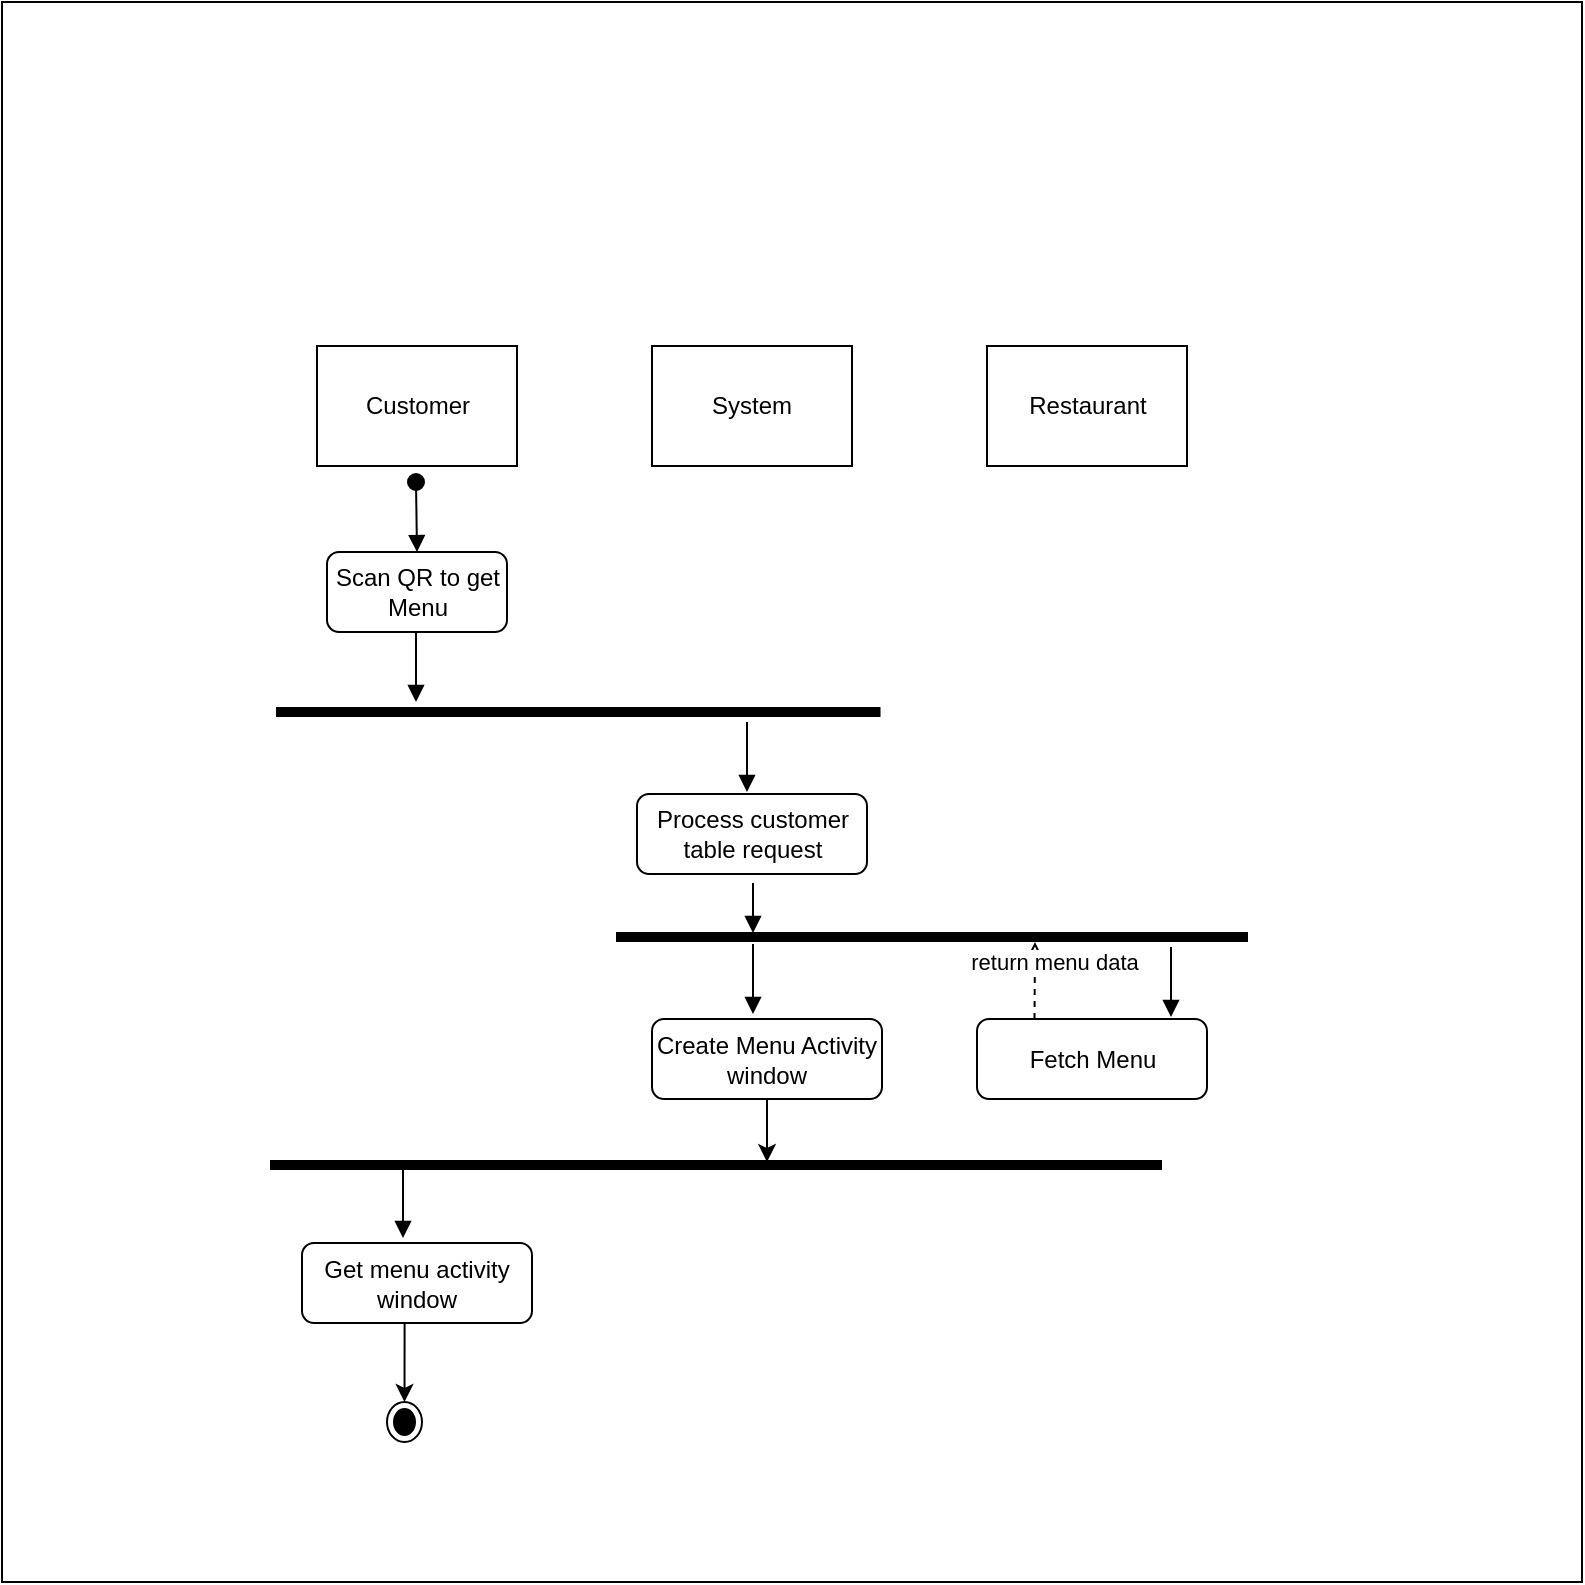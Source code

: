 <mxfile version="15.8.4" type="device">
	<diagram id="o8hCczZSmQdp1blb4L3o" name="Page-1"><mxGraphModel dx="868" dy="450" grid="1" gridSize="10" guides="1" tooltips="1" connect="1" arrows="1" fold="1" page="1" pageScale="1" pageWidth="850" pageHeight="1100" math="0" shadow="0"><root><mxCell id="0"/><mxCell id="1" parent="0"/><mxCell id="xZ9JVFvN7cSD1OjI50Ja-55" value="" style="whiteSpace=wrap;html=1;aspect=fixed;" parent="1" vertex="1"><mxGeometry x="40" y="50" width="790" height="790" as="geometry"/></mxCell><mxCell id="xZ9JVFvN7cSD1OjI50Ja-58" value="" style="html=1;verticalAlign=bottom;startArrow=oval;startFill=1;endArrow=block;startSize=8;rounded=0;entryX=0.5;entryY=0;entryDx=0;entryDy=0;" parent="1" target="xZ9JVFvN7cSD1OjI50Ja-59" edge="1"><mxGeometry x="-1" y="-10" width="60" relative="1" as="geometry"><mxPoint x="247" y="290" as="sourcePoint"/><mxPoint x="247" y="340.0" as="targetPoint"/><mxPoint x="10" y="-10" as="offset"/></mxGeometry></mxCell><mxCell id="xZ9JVFvN7cSD1OjI50Ja-59" value="Scan QR to get Menu" style="rounded=1;whiteSpace=wrap;html=1;" parent="1" vertex="1"><mxGeometry x="202.5" y="325" width="90" height="40" as="geometry"/></mxCell><mxCell id="xZ9JVFvN7cSD1OjI50Ja-60" value="Customer" style="rounded=0;whiteSpace=wrap;html=1;" parent="1" vertex="1"><mxGeometry x="197.5" y="222" width="100" height="60" as="geometry"/></mxCell><mxCell id="xZ9JVFvN7cSD1OjI50Ja-61" value="Restaurant" style="rounded=0;whiteSpace=wrap;html=1;" parent="1" vertex="1"><mxGeometry x="532.5" y="222" width="100" height="60" as="geometry"/></mxCell><mxCell id="xZ9JVFvN7cSD1OjI50Ja-63" value="System" style="rounded=0;whiteSpace=wrap;html=1;" parent="1" vertex="1"><mxGeometry x="365" y="222" width="100" height="60" as="geometry"/></mxCell><mxCell id="xZ9JVFvN7cSD1OjI50Ja-64" value="" style="shape=rect;html=1;fillColor=#000000;verticalLabelPosition=bottom;verticalAlignment=top;rotation=-90;" parent="1" vertex="1"><mxGeometry x="326.13" y="254.38" width="4" height="301.25" as="geometry"/></mxCell><mxCell id="xZ9JVFvN7cSD1OjI50Ja-66" value="" style="endArrow=block;endFill=1;html=1;edgeStyle=orthogonalEdgeStyle;align=left;verticalAlign=top;rounded=0;" parent="1" edge="1"><mxGeometry x="-1" relative="1" as="geometry"><mxPoint x="412.5" y="410.0" as="sourcePoint"/><mxPoint x="412.5" y="445.0" as="targetPoint"/><Array as="points"><mxPoint x="412.5" y="445"/></Array></mxGeometry></mxCell><mxCell id="xZ9JVFvN7cSD1OjI50Ja-67" value="Process customer table request" style="rounded=1;whiteSpace=wrap;html=1;" parent="1" vertex="1"><mxGeometry x="357.5" y="446" width="115" height="40" as="geometry"/></mxCell><mxCell id="xZ9JVFvN7cSD1OjI50Ja-69" value="" style="shape=rect;html=1;fillColor=#000000;verticalLabelPosition=bottom;verticalAlignment=top;rotation=-90;" parent="1" vertex="1"><mxGeometry x="503" y="360" width="4" height="315" as="geometry"/></mxCell><mxCell id="xZ9JVFvN7cSD1OjI50Ja-70" value="" style="endArrow=block;endFill=1;html=1;edgeStyle=orthogonalEdgeStyle;align=left;verticalAlign=top;rounded=0;" parent="1" edge="1"><mxGeometry x="-1" relative="1" as="geometry"><mxPoint x="415.5" y="490.5" as="sourcePoint"/><mxPoint x="415.5" y="515.5" as="targetPoint"/></mxGeometry></mxCell><mxCell id="xZ9JVFvN7cSD1OjI50Ja-71" value="" style="endArrow=block;endFill=1;html=1;edgeStyle=orthogonalEdgeStyle;align=left;verticalAlign=top;rounded=0;" parent="1" edge="1"><mxGeometry x="-1" relative="1" as="geometry"><mxPoint x="624.5" y="522.5" as="sourcePoint"/><mxPoint x="624.5" y="557.5" as="targetPoint"/><Array as="points"><mxPoint x="624.5" y="557.5"/></Array></mxGeometry></mxCell><mxCell id="xZ9JVFvN7cSD1OjI50Ja-72" value="Fetch Menu" style="rounded=1;whiteSpace=wrap;html=1;" parent="1" vertex="1"><mxGeometry x="527.5" y="558.5" width="115" height="40" as="geometry"/></mxCell><mxCell id="xZ9JVFvN7cSD1OjI50Ja-73" value="" style="shape=rect;html=1;fillColor=#000000;verticalLabelPosition=bottom;verticalAlignment=top;rotation=-90;" parent="1" vertex="1"><mxGeometry x="395" y="409" width="4" height="445" as="geometry"/></mxCell><mxCell id="xZ9JVFvN7cSD1OjI50Ja-74" value="" style="endArrow=block;endFill=1;html=1;edgeStyle=orthogonalEdgeStyle;align=left;verticalAlign=top;rounded=0;" parent="1" edge="1"><mxGeometry x="-1" relative="1" as="geometry"><mxPoint x="240.5" y="633" as="sourcePoint"/><mxPoint x="240.5" y="668" as="targetPoint"/><Array as="points"><mxPoint x="240.5" y="668"/></Array></mxGeometry></mxCell><mxCell id="xZ9JVFvN7cSD1OjI50Ja-75" value="Get menu activity window" style="rounded=1;whiteSpace=wrap;html=1;" parent="1" vertex="1"><mxGeometry x="190" y="670.5" width="115" height="40" as="geometry"/></mxCell><mxCell id="xZ9JVFvN7cSD1OjI50Ja-76" value="" style="endArrow=block;endFill=1;html=1;edgeStyle=orthogonalEdgeStyle;align=left;verticalAlign=top;rounded=0;" parent="1" edge="1"><mxGeometry x="-1" relative="1" as="geometry"><mxPoint x="415.5" y="521" as="sourcePoint"/><mxPoint x="415.5" y="556" as="targetPoint"/><Array as="points"><mxPoint x="415.5" y="556"/></Array></mxGeometry></mxCell><mxCell id="xZ9JVFvN7cSD1OjI50Ja-77" style="edgeStyle=orthogonalEdgeStyle;rounded=0;orthogonalLoop=1;jettySize=auto;html=1;exitX=0.5;exitY=1;exitDx=0;exitDy=0;" parent="1" source="xZ9JVFvN7cSD1OjI50Ja-78" edge="1"><mxGeometry relative="1" as="geometry"><mxPoint x="422.5" y="630" as="targetPoint"/></mxGeometry></mxCell><mxCell id="xZ9JVFvN7cSD1OjI50Ja-78" value="Create Menu Activity window" style="rounded=1;whiteSpace=wrap;html=1;" parent="1" vertex="1"><mxGeometry x="365" y="558.5" width="115" height="40" as="geometry"/></mxCell><mxCell id="xZ9JVFvN7cSD1OjI50Ja-79" value="return menu data" style="html=1;verticalAlign=bottom;endArrow=open;dashed=1;endSize=8;rounded=0;exitX=0.25;exitY=0;exitDx=0;exitDy=0;" parent="1" source="xZ9JVFvN7cSD1OjI50Ja-72" edge="1"><mxGeometry y="-10" relative="1" as="geometry"><mxPoint x="572.5" y="510" as="sourcePoint"/><mxPoint x="556.5" y="520.0" as="targetPoint"/><mxPoint as="offset"/></mxGeometry></mxCell><mxCell id="xZ9JVFvN7cSD1OjI50Ja-84" value="" style="endArrow=block;endFill=1;html=1;edgeStyle=orthogonalEdgeStyle;align=left;verticalAlign=top;rounded=0;" parent="1" edge="1"><mxGeometry x="-1" relative="1" as="geometry"><mxPoint x="247" y="365.0" as="sourcePoint"/><mxPoint x="247" y="400.0" as="targetPoint"/><Array as="points"><mxPoint x="247" y="400"/></Array></mxGeometry></mxCell><mxCell id="xZ9JVFvN7cSD1OjI50Ja-90" value="" style="ellipse;html=1;shape=endState;fillColor=#000000;strokeColor=#000000;" parent="1" vertex="1"><mxGeometry x="232.5" y="750" width="17.5" height="20" as="geometry"/></mxCell><mxCell id="xZ9JVFvN7cSD1OjI50Ja-91" style="edgeStyle=orthogonalEdgeStyle;rounded=0;orthogonalLoop=1;jettySize=auto;html=1;exitX=0.5;exitY=1;exitDx=0;exitDy=0;entryX=0.5;entryY=0;entryDx=0;entryDy=0;" parent="1" source="xZ9JVFvN7cSD1OjI50Ja-75" target="xZ9JVFvN7cSD1OjI50Ja-90" edge="1"><mxGeometry relative="1" as="geometry"><mxPoint x="232.5" y="771.5" as="targetPoint"/><mxPoint x="232.5" y="740.0" as="sourcePoint"/></mxGeometry></mxCell></root></mxGraphModel></diagram>
</mxfile>
